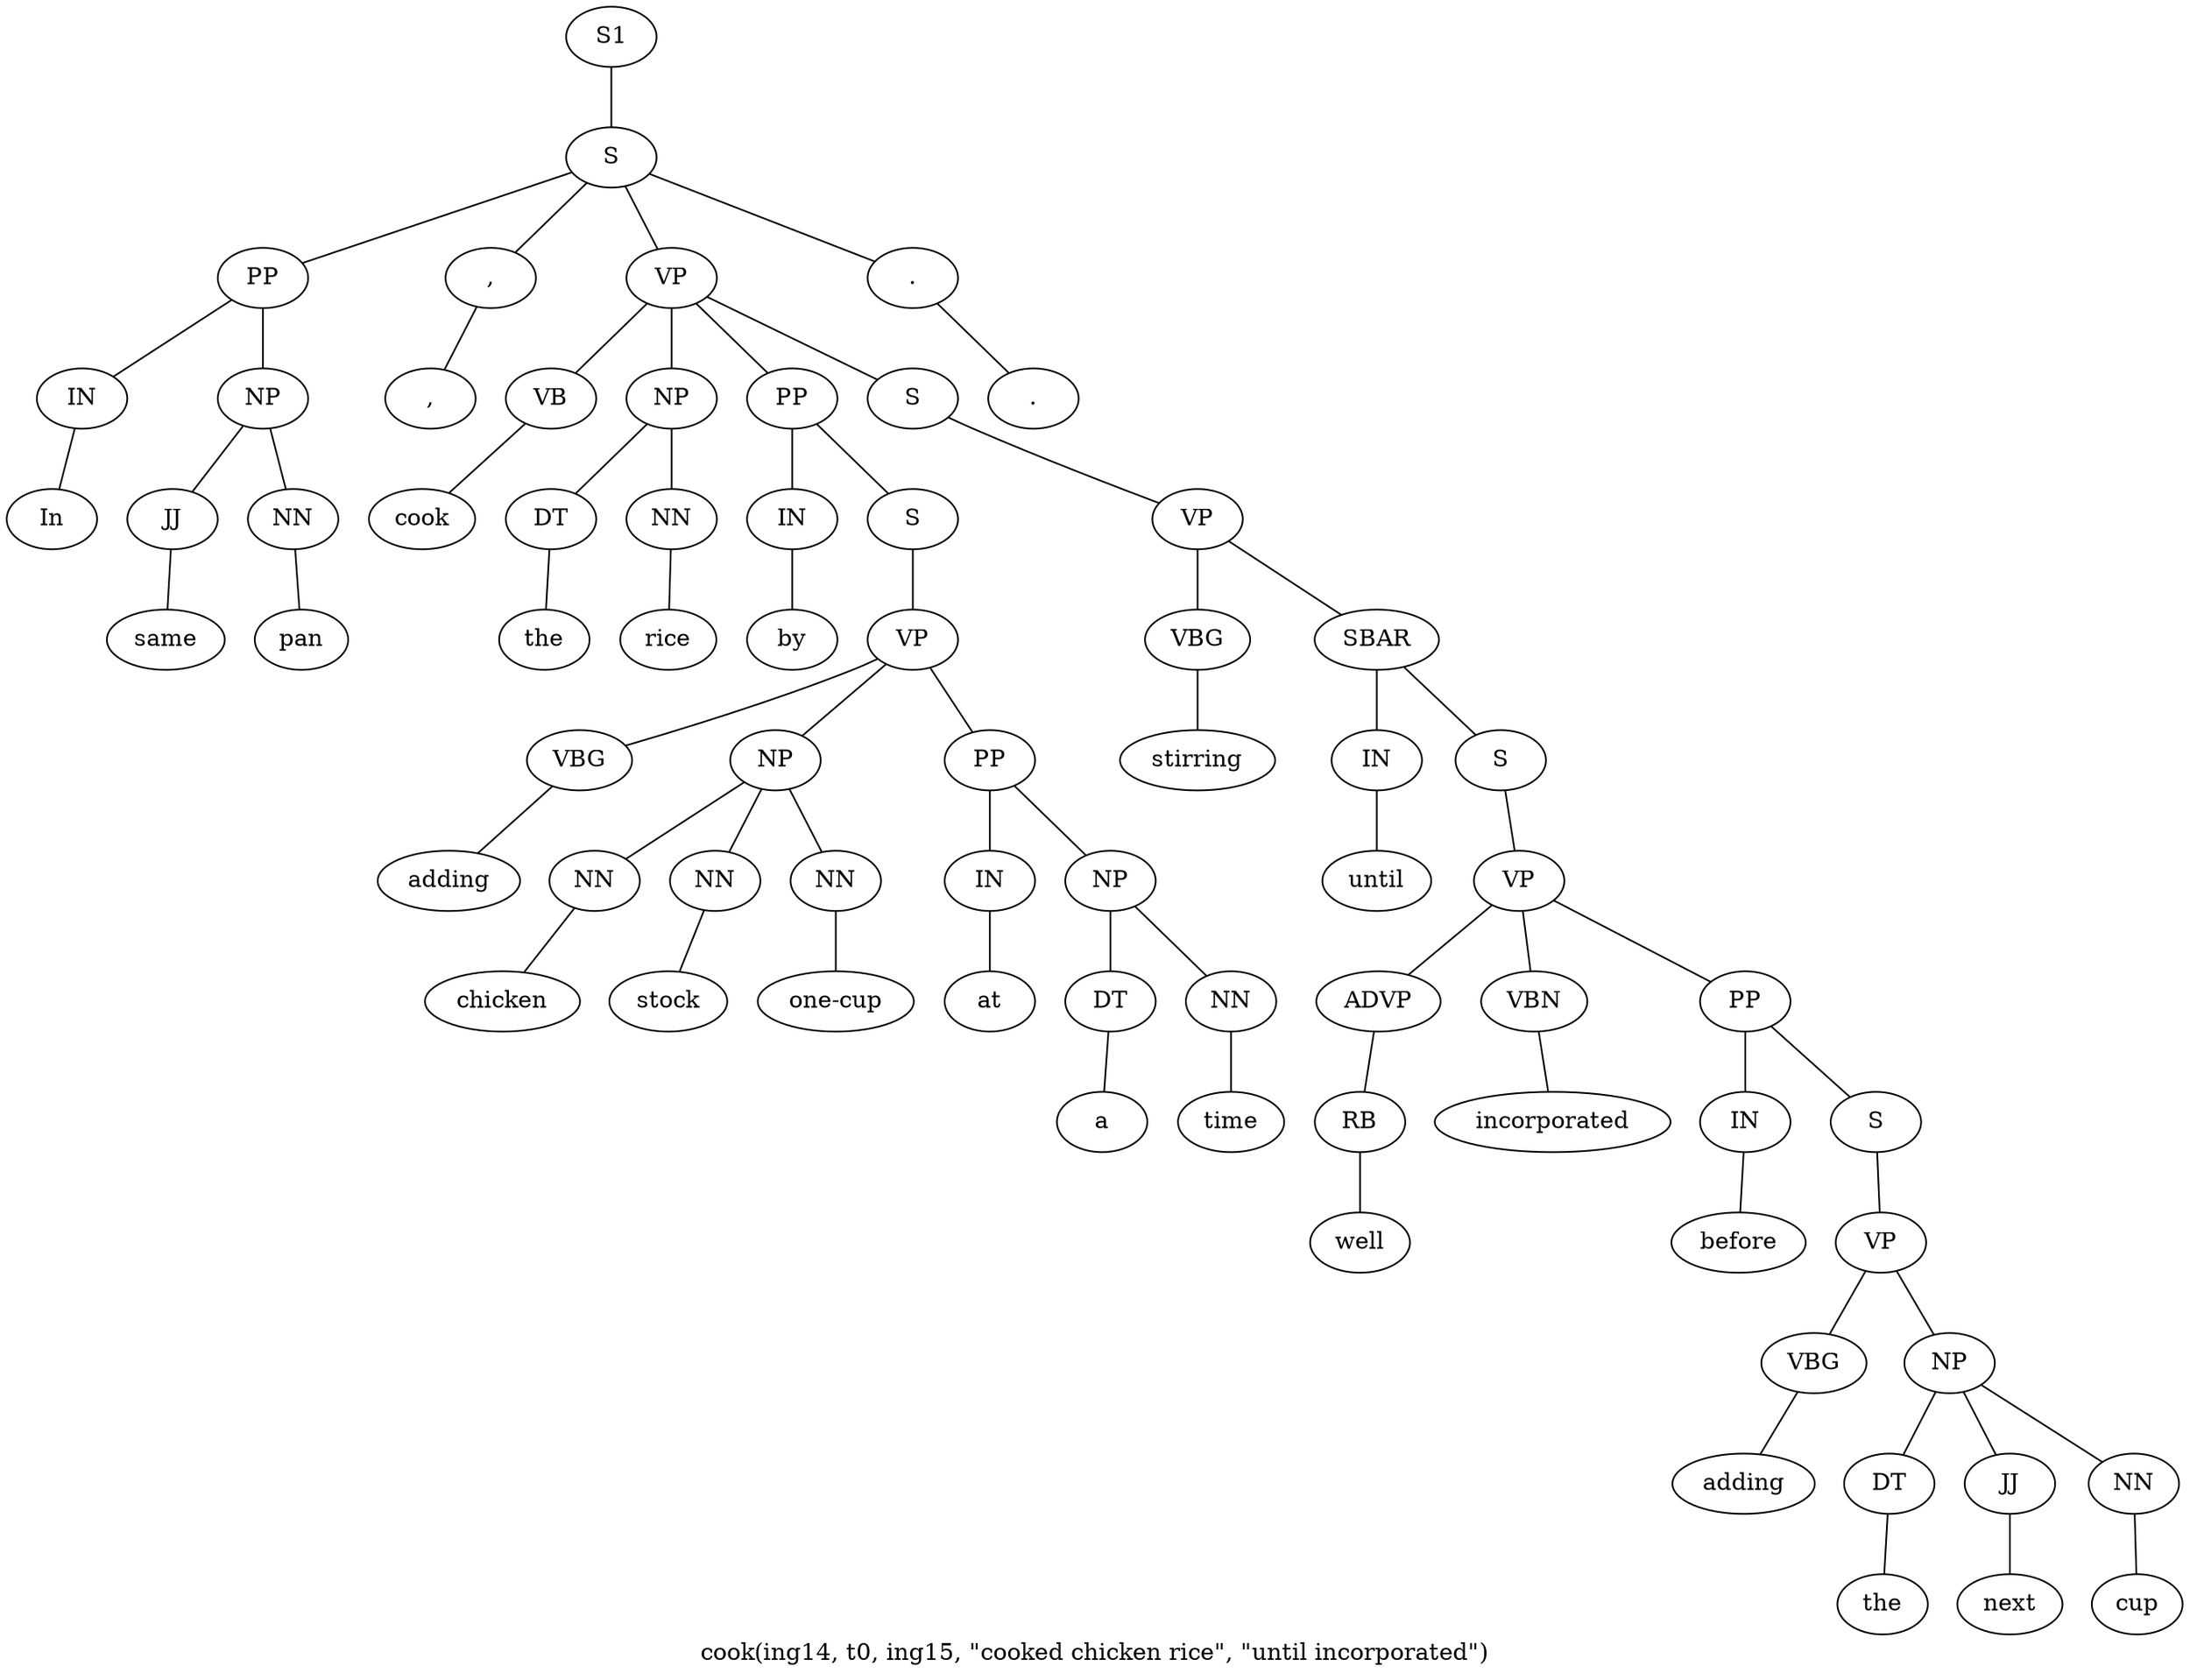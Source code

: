 graph SyntaxGraph {
	label = "cook(ing14, t0, ing15, \"cooked chicken rice\", \"until incorporated\")";
	Node0 [label="S1"];
	Node1 [label="S"];
	Node2 [label="PP"];
	Node3 [label="IN"];
	Node4 [label="In"];
	Node5 [label="NP"];
	Node6 [label="JJ"];
	Node7 [label="same"];
	Node8 [label="NN"];
	Node9 [label="pan"];
	Node10 [label=","];
	Node11 [label=","];
	Node12 [label="VP"];
	Node13 [label="VB"];
	Node14 [label="cook"];
	Node15 [label="NP"];
	Node16 [label="DT"];
	Node17 [label="the"];
	Node18 [label="NN"];
	Node19 [label="rice"];
	Node20 [label="PP"];
	Node21 [label="IN"];
	Node22 [label="by"];
	Node23 [label="S"];
	Node24 [label="VP"];
	Node25 [label="VBG"];
	Node26 [label="adding"];
	Node27 [label="NP"];
	Node28 [label="NN"];
	Node29 [label="chicken"];
	Node30 [label="NN"];
	Node31 [label="stock"];
	Node32 [label="NN"];
	Node33 [label="one-cup"];
	Node34 [label="PP"];
	Node35 [label="IN"];
	Node36 [label="at"];
	Node37 [label="NP"];
	Node38 [label="DT"];
	Node39 [label="a"];
	Node40 [label="NN"];
	Node41 [label="time"];
	Node42 [label="S"];
	Node43 [label="VP"];
	Node44 [label="VBG"];
	Node45 [label="stirring"];
	Node46 [label="SBAR"];
	Node47 [label="IN"];
	Node48 [label="until"];
	Node49 [label="S"];
	Node50 [label="VP"];
	Node51 [label="ADVP"];
	Node52 [label="RB"];
	Node53 [label="well"];
	Node54 [label="VBN"];
	Node55 [label="incorporated"];
	Node56 [label="PP"];
	Node57 [label="IN"];
	Node58 [label="before"];
	Node59 [label="S"];
	Node60 [label="VP"];
	Node61 [label="VBG"];
	Node62 [label="adding"];
	Node63 [label="NP"];
	Node64 [label="DT"];
	Node65 [label="the"];
	Node66 [label="JJ"];
	Node67 [label="next"];
	Node68 [label="NN"];
	Node69 [label="cup"];
	Node70 [label="."];
	Node71 [label="."];

	Node0 -- Node1;
	Node1 -- Node2;
	Node1 -- Node10;
	Node1 -- Node12;
	Node1 -- Node70;
	Node2 -- Node3;
	Node2 -- Node5;
	Node3 -- Node4;
	Node5 -- Node6;
	Node5 -- Node8;
	Node6 -- Node7;
	Node8 -- Node9;
	Node10 -- Node11;
	Node12 -- Node13;
	Node12 -- Node15;
	Node12 -- Node20;
	Node12 -- Node42;
	Node13 -- Node14;
	Node15 -- Node16;
	Node15 -- Node18;
	Node16 -- Node17;
	Node18 -- Node19;
	Node20 -- Node21;
	Node20 -- Node23;
	Node21 -- Node22;
	Node23 -- Node24;
	Node24 -- Node25;
	Node24 -- Node27;
	Node24 -- Node34;
	Node25 -- Node26;
	Node27 -- Node28;
	Node27 -- Node30;
	Node27 -- Node32;
	Node28 -- Node29;
	Node30 -- Node31;
	Node32 -- Node33;
	Node34 -- Node35;
	Node34 -- Node37;
	Node35 -- Node36;
	Node37 -- Node38;
	Node37 -- Node40;
	Node38 -- Node39;
	Node40 -- Node41;
	Node42 -- Node43;
	Node43 -- Node44;
	Node43 -- Node46;
	Node44 -- Node45;
	Node46 -- Node47;
	Node46 -- Node49;
	Node47 -- Node48;
	Node49 -- Node50;
	Node50 -- Node51;
	Node50 -- Node54;
	Node50 -- Node56;
	Node51 -- Node52;
	Node52 -- Node53;
	Node54 -- Node55;
	Node56 -- Node57;
	Node56 -- Node59;
	Node57 -- Node58;
	Node59 -- Node60;
	Node60 -- Node61;
	Node60 -- Node63;
	Node61 -- Node62;
	Node63 -- Node64;
	Node63 -- Node66;
	Node63 -- Node68;
	Node64 -- Node65;
	Node66 -- Node67;
	Node68 -- Node69;
	Node70 -- Node71;
}